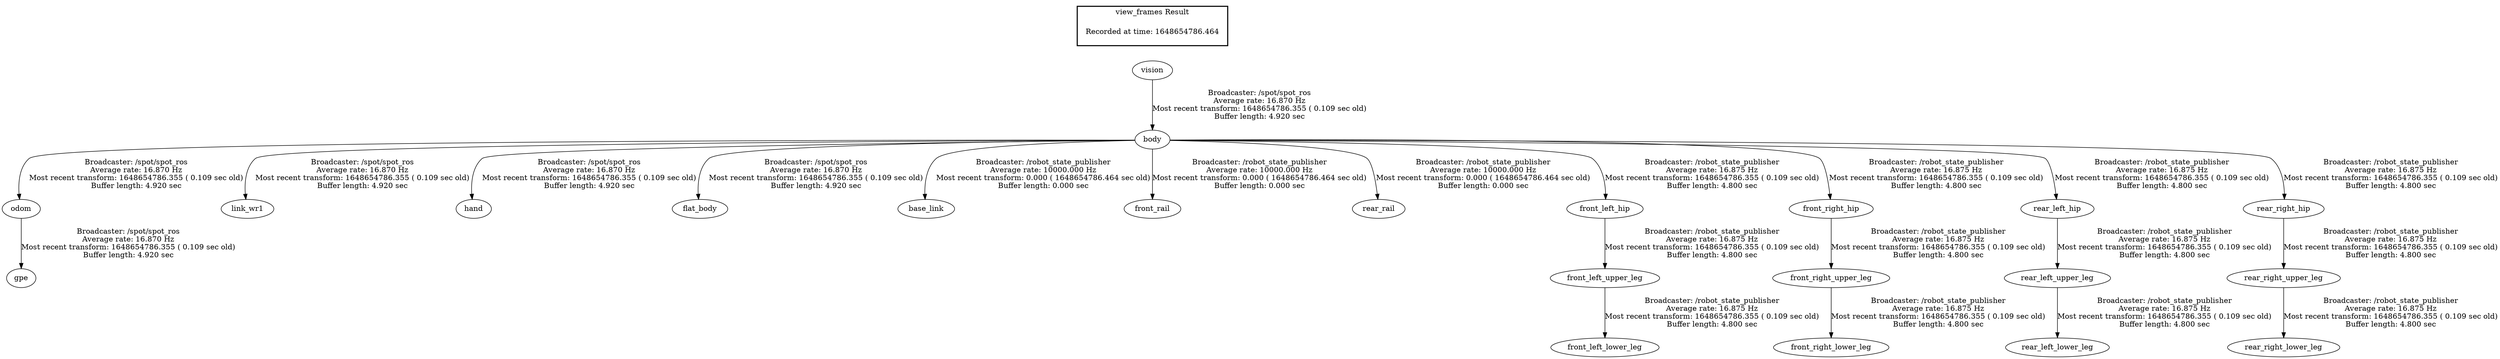 digraph G {
"odom" -> "gpe"[label="Broadcaster: /spot/spot_ros\nAverage rate: 16.870 Hz\nMost recent transform: 1648654786.355 ( 0.109 sec old)\nBuffer length: 4.920 sec\n"];
"body" -> "odom"[label="Broadcaster: /spot/spot_ros\nAverage rate: 16.870 Hz\nMost recent transform: 1648654786.355 ( 0.109 sec old)\nBuffer length: 4.920 sec\n"];
"vision" -> "body"[label="Broadcaster: /spot/spot_ros\nAverage rate: 16.870 Hz\nMost recent transform: 1648654786.355 ( 0.109 sec old)\nBuffer length: 4.920 sec\n"];
"body" -> "link_wr1"[label="Broadcaster: /spot/spot_ros\nAverage rate: 16.870 Hz\nMost recent transform: 1648654786.355 ( 0.109 sec old)\nBuffer length: 4.920 sec\n"];
"body" -> "hand"[label="Broadcaster: /spot/spot_ros\nAverage rate: 16.870 Hz\nMost recent transform: 1648654786.355 ( 0.109 sec old)\nBuffer length: 4.920 sec\n"];
"body" -> "flat_body"[label="Broadcaster: /spot/spot_ros\nAverage rate: 16.870 Hz\nMost recent transform: 1648654786.355 ( 0.109 sec old)\nBuffer length: 4.920 sec\n"];
"body" -> "base_link"[label="Broadcaster: /robot_state_publisher\nAverage rate: 10000.000 Hz\nMost recent transform: 0.000 ( 1648654786.464 sec old)\nBuffer length: 0.000 sec\n"];
"body" -> "front_rail"[label="Broadcaster: /robot_state_publisher\nAverage rate: 10000.000 Hz\nMost recent transform: 0.000 ( 1648654786.464 sec old)\nBuffer length: 0.000 sec\n"];
"body" -> "rear_rail"[label="Broadcaster: /robot_state_publisher\nAverage rate: 10000.000 Hz\nMost recent transform: 0.000 ( 1648654786.464 sec old)\nBuffer length: 0.000 sec\n"];
"body" -> "front_left_hip"[label="Broadcaster: /robot_state_publisher\nAverage rate: 16.875 Hz\nMost recent transform: 1648654786.355 ( 0.109 sec old)\nBuffer length: 4.800 sec\n"];
"front_left_hip" -> "front_left_upper_leg"[label="Broadcaster: /robot_state_publisher\nAverage rate: 16.875 Hz\nMost recent transform: 1648654786.355 ( 0.109 sec old)\nBuffer length: 4.800 sec\n"];
"front_left_upper_leg" -> "front_left_lower_leg"[label="Broadcaster: /robot_state_publisher\nAverage rate: 16.875 Hz\nMost recent transform: 1648654786.355 ( 0.109 sec old)\nBuffer length: 4.800 sec\n"];
"body" -> "front_right_hip"[label="Broadcaster: /robot_state_publisher\nAverage rate: 16.875 Hz\nMost recent transform: 1648654786.355 ( 0.109 sec old)\nBuffer length: 4.800 sec\n"];
"front_right_hip" -> "front_right_upper_leg"[label="Broadcaster: /robot_state_publisher\nAverage rate: 16.875 Hz\nMost recent transform: 1648654786.355 ( 0.109 sec old)\nBuffer length: 4.800 sec\n"];
"front_right_upper_leg" -> "front_right_lower_leg"[label="Broadcaster: /robot_state_publisher\nAverage rate: 16.875 Hz\nMost recent transform: 1648654786.355 ( 0.109 sec old)\nBuffer length: 4.800 sec\n"];
"body" -> "rear_left_hip"[label="Broadcaster: /robot_state_publisher\nAverage rate: 16.875 Hz\nMost recent transform: 1648654786.355 ( 0.109 sec old)\nBuffer length: 4.800 sec\n"];
"rear_left_hip" -> "rear_left_upper_leg"[label="Broadcaster: /robot_state_publisher\nAverage rate: 16.875 Hz\nMost recent transform: 1648654786.355 ( 0.109 sec old)\nBuffer length: 4.800 sec\n"];
"rear_left_upper_leg" -> "rear_left_lower_leg"[label="Broadcaster: /robot_state_publisher\nAverage rate: 16.875 Hz\nMost recent transform: 1648654786.355 ( 0.109 sec old)\nBuffer length: 4.800 sec\n"];
"body" -> "rear_right_hip"[label="Broadcaster: /robot_state_publisher\nAverage rate: 16.875 Hz\nMost recent transform: 1648654786.355 ( 0.109 sec old)\nBuffer length: 4.800 sec\n"];
"rear_right_hip" -> "rear_right_upper_leg"[label="Broadcaster: /robot_state_publisher\nAverage rate: 16.875 Hz\nMost recent transform: 1648654786.355 ( 0.109 sec old)\nBuffer length: 4.800 sec\n"];
"rear_right_upper_leg" -> "rear_right_lower_leg"[label="Broadcaster: /robot_state_publisher\nAverage rate: 16.875 Hz\nMost recent transform: 1648654786.355 ( 0.109 sec old)\nBuffer length: 4.800 sec\n"];
edge [style=invis];
 subgraph cluster_legend { style=bold; color=black; label ="view_frames Result";
"Recorded at time: 1648654786.464"[ shape=plaintext ] ;
 }->"vision";
}